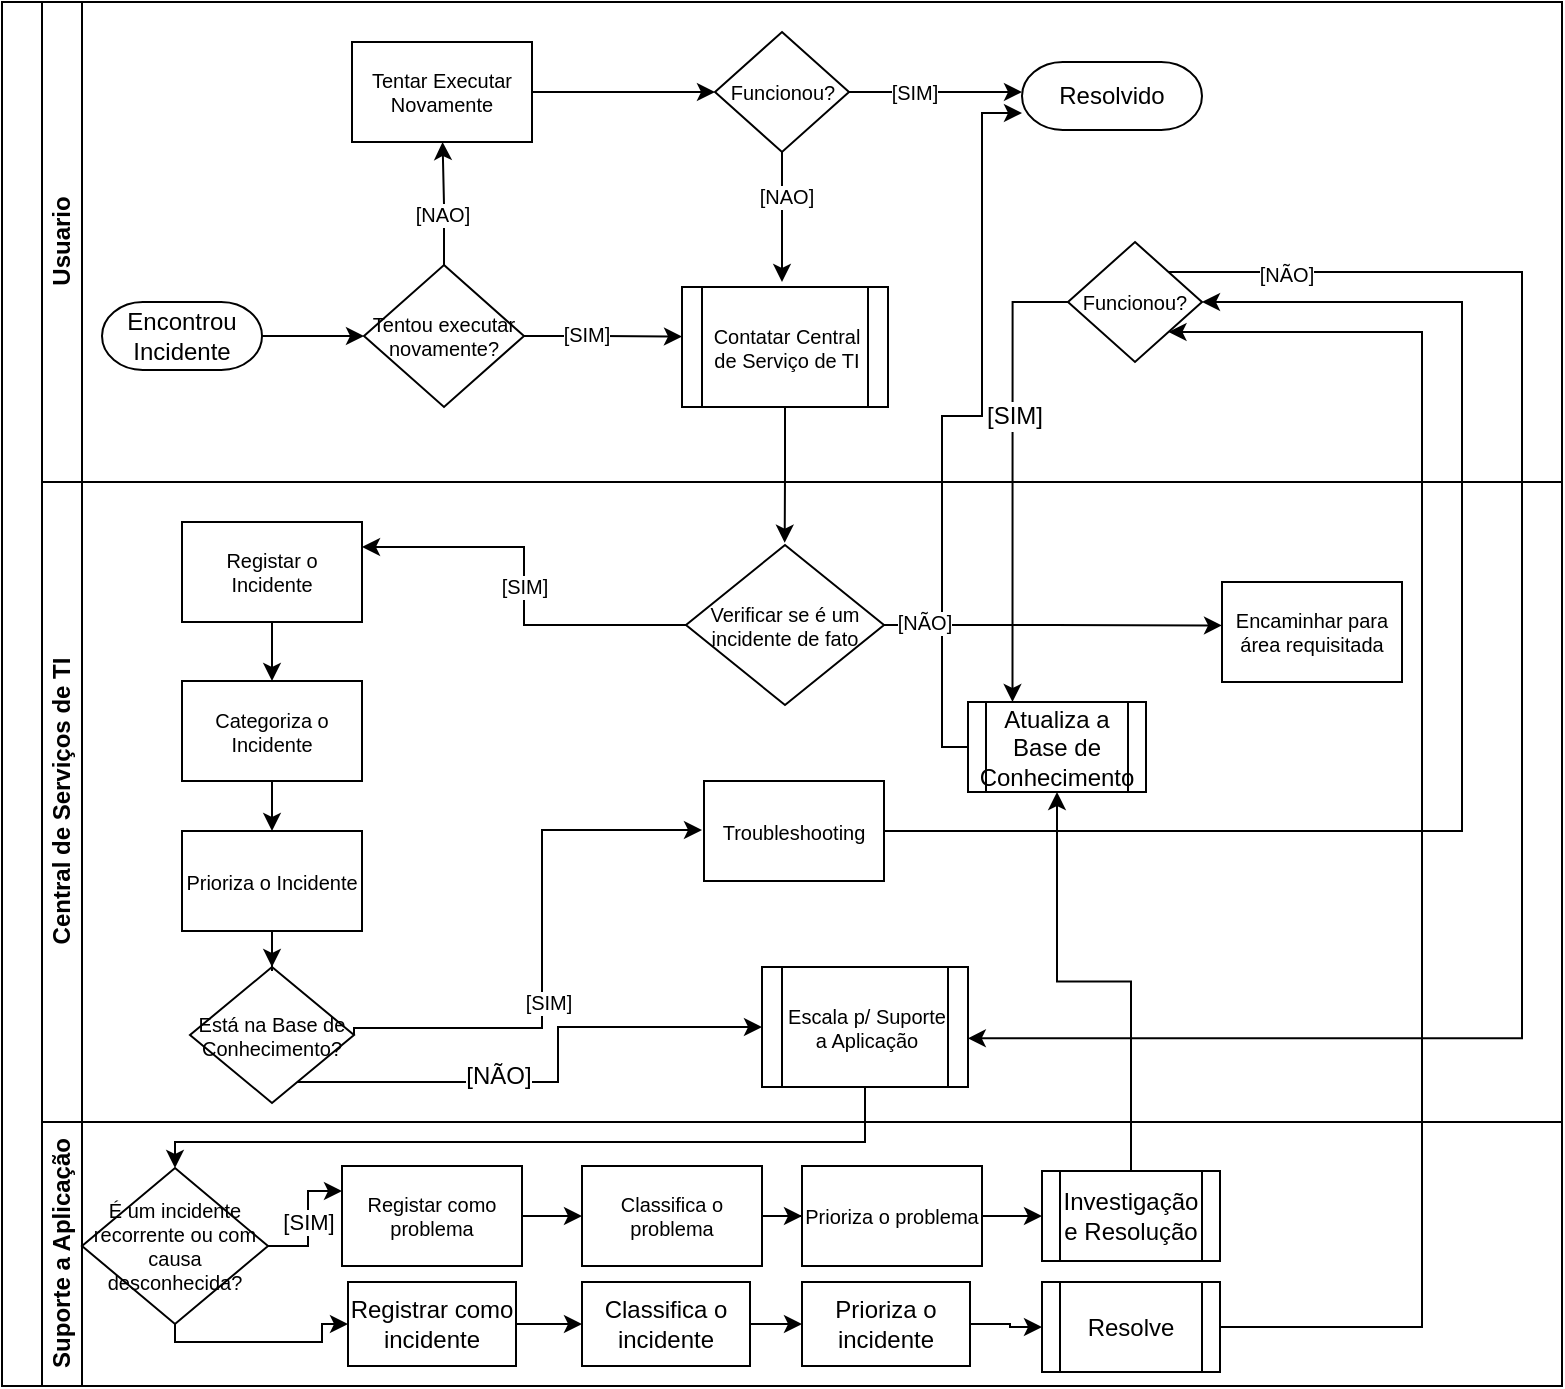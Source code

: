 <mxfile version="12.2.2" type="device" pages="1"><diagram id="Ce8E0mZZXTNe7yo7RrOH" name="Page-1"><mxGraphModel dx="854" dy="429" grid="1" gridSize="10" guides="1" tooltips="1" connect="1" arrows="1" fold="1" page="1" pageScale="1" pageWidth="827" pageHeight="1169" math="0" shadow="0"><root><mxCell id="0"/><mxCell id="1" parent="0"/><mxCell id="XzUxgBfm_S8SLnj7A9nX-6" value="" style="swimlane;html=1;childLayout=stackLayout;resizeParent=1;resizeParentMax=0;horizontal=0;startSize=20;horizontalStack=0;fontSize=11;" parent="1" vertex="1"><mxGeometry x="30" y="130" width="780" height="692" as="geometry"><mxRectangle x="23" y="190" width="30" height="50" as="alternateBounds"/></mxGeometry></mxCell><mxCell id="XzUxgBfm_S8SLnj7A9nX-7" value="Usuario" style="swimlane;html=1;startSize=20;horizontal=0;" parent="XzUxgBfm_S8SLnj7A9nX-6" vertex="1"><mxGeometry x="20" width="760" height="240" as="geometry"/></mxCell><mxCell id="XzUxgBfm_S8SLnj7A9nX-24" style="edgeStyle=orthogonalEdgeStyle;rounded=0;orthogonalLoop=1;jettySize=auto;html=1;entryX=0;entryY=0.5;entryDx=0;entryDy=0;" parent="XzUxgBfm_S8SLnj7A9nX-7" source="XzUxgBfm_S8SLnj7A9nX-12" target="XzUxgBfm_S8SLnj7A9nX-21" edge="1"><mxGeometry relative="1" as="geometry"/></mxCell><mxCell id="XzUxgBfm_S8SLnj7A9nX-12" value="Encontrou Incidente" style="rounded=1;whiteSpace=wrap;html=1;strokeWidth=1;arcSize=60;" parent="XzUxgBfm_S8SLnj7A9nX-7" vertex="1"><mxGeometry x="30" y="150" width="80" height="34" as="geometry"/></mxCell><mxCell id="XzUxgBfm_S8SLnj7A9nX-21" value="Tentou executar novamente?" style="rhombus;whiteSpace=wrap;html=1;strokeWidth=1;fontSize=10;" parent="XzUxgBfm_S8SLnj7A9nX-7" vertex="1"><mxGeometry x="161" y="131.5" width="80" height="71" as="geometry"/></mxCell><mxCell id="XzUxgBfm_S8SLnj7A9nX-41" style="edgeStyle=orthogonalEdgeStyle;rounded=0;orthogonalLoop=1;jettySize=auto;html=1;exitX=0.5;exitY=1;exitDx=0;exitDy=0;fontSize=10;" parent="XzUxgBfm_S8SLnj7A9nX-7" source="XzUxgBfm_S8SLnj7A9nX-35" edge="1"><mxGeometry relative="1" as="geometry"><mxPoint x="370" y="140" as="targetPoint"/></mxGeometry></mxCell><mxCell id="XzUxgBfm_S8SLnj7A9nX-42" value="[NAO]" style="text;html=1;resizable=0;points=[];align=center;verticalAlign=middle;labelBackgroundColor=#ffffff;fontSize=10;" parent="XzUxgBfm_S8SLnj7A9nX-41" vertex="1" connectable="0"><mxGeometry x="-0.338" y="2" relative="1" as="geometry"><mxPoint as="offset"/></mxGeometry></mxCell><mxCell id="XzUxgBfm_S8SLnj7A9nX-35" value="Funcionou?" style="rhombus;whiteSpace=wrap;html=1;strokeWidth=1;fontSize=10;" parent="XzUxgBfm_S8SLnj7A9nX-7" vertex="1"><mxGeometry x="336.5" y="15" width="67" height="60" as="geometry"/></mxCell><mxCell id="XzUxgBfm_S8SLnj7A9nX-38" value="Resolvido" style="rounded=1;whiteSpace=wrap;html=1;strokeWidth=1;arcSize=60;" parent="XzUxgBfm_S8SLnj7A9nX-7" vertex="1"><mxGeometry x="490" y="30" width="90" height="34" as="geometry"/></mxCell><mxCell id="XzUxgBfm_S8SLnj7A9nX-61" style="edgeStyle=orthogonalEdgeStyle;rounded=0;orthogonalLoop=1;jettySize=auto;html=1;exitX=1;exitY=0.5;exitDx=0;exitDy=0;entryX=0;entryY=0.5;entryDx=0;entryDy=0;fontSize=10;" parent="XzUxgBfm_S8SLnj7A9nX-7" source="XzUxgBfm_S8SLnj7A9nX-55" target="XzUxgBfm_S8SLnj7A9nX-35" edge="1"><mxGeometry relative="1" as="geometry"/></mxCell><mxCell id="XzUxgBfm_S8SLnj7A9nX-55" value="Tentar Executar Novamente" style="rounded=0;whiteSpace=wrap;html=1;strokeWidth=1;fontSize=10;" parent="XzUxgBfm_S8SLnj7A9nX-7" vertex="1"><mxGeometry x="155" y="20" width="90" height="50" as="geometry"/></mxCell><mxCell id="XzUxgBfm_S8SLnj7A9nX-57" value="Contatar Central de Serviço de TI" style="shape=process;whiteSpace=wrap;html=1;backgroundOutline=1;strokeWidth=1;fontSize=10;" parent="XzUxgBfm_S8SLnj7A9nX-7" vertex="1"><mxGeometry x="320" y="142.5" width="103" height="60" as="geometry"/></mxCell><mxCell id="XzUxgBfm_S8SLnj7A9nX-84" value="Funcionou?" style="rhombus;whiteSpace=wrap;html=1;strokeWidth=1;fontSize=10;" parent="XzUxgBfm_S8SLnj7A9nX-7" vertex="1"><mxGeometry x="513" y="120" width="67" height="60" as="geometry"/></mxCell><mxCell id="XzUxgBfm_S8SLnj7A9nX-8" value="Central de Serviços de TI" style="swimlane;html=1;startSize=20;horizontal=0;" parent="XzUxgBfm_S8SLnj7A9nX-6" vertex="1"><mxGeometry x="20" y="240" width="760" height="320" as="geometry"/></mxCell><mxCell id="XzUxgBfm_S8SLnj7A9nX-65" value="Verificar se é um incidente de fato" style="rhombus;whiteSpace=wrap;html=1;strokeWidth=1;fontSize=10;" parent="XzUxgBfm_S8SLnj7A9nX-8" vertex="1"><mxGeometry x="322" y="31.5" width="99" height="80" as="geometry"/></mxCell><mxCell id="XzUxgBfm_S8SLnj7A9nX-69" value="Encaminhar para área requisitada" style="rounded=0;whiteSpace=wrap;html=1;strokeWidth=1;fontSize=10;" parent="XzUxgBfm_S8SLnj7A9nX-8" vertex="1"><mxGeometry x="590" y="50" width="90" height="50" as="geometry"/></mxCell><mxCell id="zDZq0xDcsWT5s_7lrcZi-6" style="edgeStyle=orthogonalEdgeStyle;rounded=0;orthogonalLoop=1;jettySize=auto;html=1;" edge="1" parent="XzUxgBfm_S8SLnj7A9nX-8" source="XzUxgBfm_S8SLnj7A9nX-72" target="zDZq0xDcsWT5s_7lrcZi-3"><mxGeometry relative="1" as="geometry"/></mxCell><mxCell id="XzUxgBfm_S8SLnj7A9nX-72" value="Registar o Incidente" style="rounded=0;whiteSpace=wrap;html=1;strokeWidth=1;fontSize=10;" parent="XzUxgBfm_S8SLnj7A9nX-8" vertex="1"><mxGeometry x="70" y="20" width="90" height="50" as="geometry"/></mxCell><mxCell id="zDZq0xDcsWT5s_7lrcZi-10" style="edgeStyle=orthogonalEdgeStyle;rounded=0;orthogonalLoop=1;jettySize=auto;html=1;exitX=0.5;exitY=1;exitDx=0;exitDy=0;entryX=0;entryY=0.5;entryDx=0;entryDy=0;" edge="1" parent="XzUxgBfm_S8SLnj7A9nX-8" source="XzUxgBfm_S8SLnj7A9nX-74" target="XzUxgBfm_S8SLnj7A9nX-81"><mxGeometry relative="1" as="geometry"><Array as="points"><mxPoint x="115" y="300"/><mxPoint x="258" y="300"/><mxPoint x="258" y="273"/></Array></mxGeometry></mxCell><mxCell id="zDZq0xDcsWT5s_7lrcZi-11" value="[NÃO]" style="text;html=1;resizable=0;points=[];align=center;verticalAlign=middle;labelBackgroundColor=#ffffff;" vertex="1" connectable="0" parent="zDZq0xDcsWT5s_7lrcZi-10"><mxGeometry x="-0.131" y="3" relative="1" as="geometry"><mxPoint as="offset"/></mxGeometry></mxCell><mxCell id="XzUxgBfm_S8SLnj7A9nX-74" value="Está na Base de Conhecimento?" style="rhombus;whiteSpace=wrap;html=1;strokeWidth=1;fontSize=10;" parent="XzUxgBfm_S8SLnj7A9nX-8" vertex="1"><mxGeometry x="74" y="242.5" width="82" height="68" as="geometry"/></mxCell><mxCell id="XzUxgBfm_S8SLnj7A9nX-78" value="Troubleshooting" style="rounded=0;whiteSpace=wrap;html=1;strokeWidth=1;fontSize=10;" parent="XzUxgBfm_S8SLnj7A9nX-8" vertex="1"><mxGeometry x="331" y="149.5" width="90" height="50" as="geometry"/></mxCell><mxCell id="XzUxgBfm_S8SLnj7A9nX-81" value="Escala p/ Suporte a Aplicação" style="shape=process;whiteSpace=wrap;html=1;backgroundOutline=1;strokeWidth=1;fontSize=10;" parent="XzUxgBfm_S8SLnj7A9nX-8" vertex="1"><mxGeometry x="360" y="242.5" width="103" height="60" as="geometry"/></mxCell><mxCell id="zDZq0xDcsWT5s_7lrcZi-9" style="edgeStyle=orthogonalEdgeStyle;rounded=0;orthogonalLoop=1;jettySize=auto;html=1;entryX=0.5;entryY=0;entryDx=0;entryDy=0;" edge="1" parent="XzUxgBfm_S8SLnj7A9nX-8" source="zDZq0xDcsWT5s_7lrcZi-3" target="zDZq0xDcsWT5s_7lrcZi-4"><mxGeometry relative="1" as="geometry"/></mxCell><mxCell id="zDZq0xDcsWT5s_7lrcZi-3" value="Categoriza o Incidente" style="rounded=0;whiteSpace=wrap;html=1;strokeWidth=1;fontSize=10;" vertex="1" parent="XzUxgBfm_S8SLnj7A9nX-8"><mxGeometry x="70" y="99.5" width="90" height="50" as="geometry"/></mxCell><mxCell id="XzUxgBfm_S8SLnj7A9nX-70" value="[SIM]" style="edgeStyle=orthogonalEdgeStyle;rounded=0;orthogonalLoop=1;jettySize=auto;html=1;fontSize=10;entryX=1;entryY=0.25;entryDx=0;entryDy=0;" parent="XzUxgBfm_S8SLnj7A9nX-8" source="XzUxgBfm_S8SLnj7A9nX-65" edge="1" target="XzUxgBfm_S8SLnj7A9nX-72"><mxGeometry relative="1" as="geometry"><mxPoint x="180" y="71.5" as="targetPoint"/></mxGeometry></mxCell><mxCell id="zDZq0xDcsWT5s_7lrcZi-5" style="edgeStyle=orthogonalEdgeStyle;rounded=0;orthogonalLoop=1;jettySize=auto;html=1;exitX=0.5;exitY=1;exitDx=0;exitDy=0;" edge="1" parent="XzUxgBfm_S8SLnj7A9nX-8" source="zDZq0xDcsWT5s_7lrcZi-4" target="XzUxgBfm_S8SLnj7A9nX-74"><mxGeometry relative="1" as="geometry"/></mxCell><mxCell id="zDZq0xDcsWT5s_7lrcZi-4" value="Prioriza o Incidente" style="rounded=0;whiteSpace=wrap;html=1;strokeWidth=1;fontSize=10;" vertex="1" parent="XzUxgBfm_S8SLnj7A9nX-8"><mxGeometry x="70" y="174.5" width="90" height="50" as="geometry"/></mxCell><mxCell id="zDZq0xDcsWT5s_7lrcZi-13" value="Atualiza a Base de Conhecimento" style="shape=process;whiteSpace=wrap;html=1;backgroundOutline=1;" vertex="1" parent="XzUxgBfm_S8SLnj7A9nX-8"><mxGeometry x="463" y="110" width="89" height="45" as="geometry"/></mxCell><mxCell id="XzUxgBfm_S8SLnj7A9nX-60" style="edgeStyle=orthogonalEdgeStyle;rounded=0;orthogonalLoop=1;jettySize=auto;html=1;exitX=0.5;exitY=1;exitDx=0;exitDy=0;entryX=0.5;entryY=0;entryDx=0;entryDy=0;fontSize=10;" parent="XzUxgBfm_S8SLnj7A9nX-6" source="XzUxgBfm_S8SLnj7A9nX-57" edge="1"><mxGeometry relative="1" as="geometry"><mxPoint x="391.345" y="270.345" as="targetPoint"/></mxGeometry></mxCell><mxCell id="XzUxgBfm_S8SLnj7A9nX-83" style="edgeStyle=orthogonalEdgeStyle;rounded=0;orthogonalLoop=1;jettySize=auto;html=1;exitX=1;exitY=0.5;exitDx=0;exitDy=0;fontSize=10;entryX=1;entryY=0.5;entryDx=0;entryDy=0;" parent="XzUxgBfm_S8SLnj7A9nX-6" source="XzUxgBfm_S8SLnj7A9nX-78" target="XzUxgBfm_S8SLnj7A9nX-84" edge="1"><mxGeometry relative="1" as="geometry"><mxPoint x="640" y="120" as="targetPoint"/><Array as="points"><mxPoint x="730" y="414"/><mxPoint x="730" y="150"/></Array></mxGeometry></mxCell><mxCell id="XzUxgBfm_S8SLnj7A9nX-88" style="edgeStyle=orthogonalEdgeStyle;rounded=0;orthogonalLoop=1;jettySize=auto;html=1;exitX=1;exitY=0;exitDx=0;exitDy=0;entryX=0.999;entryY=0.594;entryDx=0;entryDy=0;entryPerimeter=0;fontSize=10;" parent="XzUxgBfm_S8SLnj7A9nX-6" source="XzUxgBfm_S8SLnj7A9nX-84" target="XzUxgBfm_S8SLnj7A9nX-81" edge="1"><mxGeometry relative="1" as="geometry"><Array as="points"><mxPoint x="760" y="135"/><mxPoint x="760" y="518"/></Array></mxGeometry></mxCell><mxCell id="XzUxgBfm_S8SLnj7A9nX-89" value="[NÃO]" style="text;html=1;resizable=0;points=[];align=center;verticalAlign=middle;labelBackgroundColor=#ffffff;fontSize=10;" parent="XzUxgBfm_S8SLnj7A9nX-88" vertex="1" connectable="0"><mxGeometry x="-0.86" y="-1" relative="1" as="geometry"><mxPoint as="offset"/></mxGeometry></mxCell><mxCell id="zDZq0xDcsWT5s_7lrcZi-14" style="edgeStyle=orthogonalEdgeStyle;rounded=0;orthogonalLoop=1;jettySize=auto;html=1;entryX=0.25;entryY=0;entryDx=0;entryDy=0;" edge="1" parent="XzUxgBfm_S8SLnj7A9nX-6" source="XzUxgBfm_S8SLnj7A9nX-84" target="zDZq0xDcsWT5s_7lrcZi-13"><mxGeometry relative="1" as="geometry"><Array as="points"><mxPoint x="505" y="150"/></Array></mxGeometry></mxCell><mxCell id="zDZq0xDcsWT5s_7lrcZi-15" value="[SIM]" style="text;html=1;resizable=0;points=[];align=center;verticalAlign=middle;labelBackgroundColor=#ffffff;" vertex="1" connectable="0" parent="zDZq0xDcsWT5s_7lrcZi-14"><mxGeometry x="-0.263" relative="1" as="geometry"><mxPoint as="offset"/></mxGeometry></mxCell><mxCell id="zDZq0xDcsWT5s_7lrcZi-16" style="edgeStyle=orthogonalEdgeStyle;rounded=0;orthogonalLoop=1;jettySize=auto;html=1;entryX=0;entryY=0.75;entryDx=0;entryDy=0;" edge="1" parent="XzUxgBfm_S8SLnj7A9nX-6" source="zDZq0xDcsWT5s_7lrcZi-13" target="XzUxgBfm_S8SLnj7A9nX-38"><mxGeometry relative="1" as="geometry"><Array as="points"><mxPoint x="470" y="373"/><mxPoint x="470" y="207"/><mxPoint x="490" y="207"/><mxPoint x="490" y="56"/></Array></mxGeometry></mxCell><mxCell id="zDZq0xDcsWT5s_7lrcZi-24" style="edgeStyle=orthogonalEdgeStyle;rounded=0;orthogonalLoop=1;jettySize=auto;html=1;entryX=0.5;entryY=0;entryDx=0;entryDy=0;" edge="1" parent="XzUxgBfm_S8SLnj7A9nX-6" source="XzUxgBfm_S8SLnj7A9nX-81" target="zDZq0xDcsWT5s_7lrcZi-22"><mxGeometry relative="1" as="geometry"><Array as="points"><mxPoint x="432" y="570"/><mxPoint x="87" y="570"/></Array></mxGeometry></mxCell><mxCell id="zDZq0xDcsWT5s_7lrcZi-31" style="edgeStyle=orthogonalEdgeStyle;rounded=0;orthogonalLoop=1;jettySize=auto;html=1;entryX=0.5;entryY=1;entryDx=0;entryDy=0;" edge="1" parent="XzUxgBfm_S8SLnj7A9nX-6" source="zDZq0xDcsWT5s_7lrcZi-30" target="zDZq0xDcsWT5s_7lrcZi-13"><mxGeometry relative="1" as="geometry"/></mxCell><mxCell id="XzUxgBfm_S8SLnj7A9nX-9" value="Suporte a Aplicação" style="swimlane;html=1;startSize=20;horizontal=0;" parent="XzUxgBfm_S8SLnj7A9nX-6" vertex="1"><mxGeometry x="20" y="560" width="760" height="132" as="geometry"/></mxCell><mxCell id="zDZq0xDcsWT5s_7lrcZi-32" value="[SIM]" style="edgeStyle=orthogonalEdgeStyle;rounded=0;orthogonalLoop=1;jettySize=auto;html=1;entryX=0;entryY=0.25;entryDx=0;entryDy=0;" edge="1" parent="XzUxgBfm_S8SLnj7A9nX-9" source="zDZq0xDcsWT5s_7lrcZi-22" target="zDZq0xDcsWT5s_7lrcZi-25"><mxGeometry relative="1" as="geometry"><Array as="points"><mxPoint x="133" y="62"/><mxPoint x="133" y="35"/></Array></mxGeometry></mxCell><mxCell id="zDZq0xDcsWT5s_7lrcZi-44" style="edgeStyle=orthogonalEdgeStyle;rounded=0;orthogonalLoop=1;jettySize=auto;html=1;entryX=0;entryY=0.5;entryDx=0;entryDy=0;" edge="1" parent="XzUxgBfm_S8SLnj7A9nX-9" source="zDZq0xDcsWT5s_7lrcZi-22" target="zDZq0xDcsWT5s_7lrcZi-43"><mxGeometry relative="1" as="geometry"><Array as="points"><mxPoint x="67" y="110"/><mxPoint x="140" y="110"/><mxPoint x="140" y="101"/></Array></mxGeometry></mxCell><mxCell id="zDZq0xDcsWT5s_7lrcZi-22" value="É um incidente recorrente ou com causa desconhecida?" style="rhombus;whiteSpace=wrap;html=1;strokeWidth=1;fontSize=10;" vertex="1" parent="XzUxgBfm_S8SLnj7A9nX-9"><mxGeometry x="20" y="23" width="93" height="78" as="geometry"/></mxCell><mxCell id="zDZq0xDcsWT5s_7lrcZi-37" style="edgeStyle=orthogonalEdgeStyle;rounded=0;orthogonalLoop=1;jettySize=auto;html=1;entryX=0;entryY=0.5;entryDx=0;entryDy=0;" edge="1" parent="XzUxgBfm_S8SLnj7A9nX-9" source="zDZq0xDcsWT5s_7lrcZi-25" target="zDZq0xDcsWT5s_7lrcZi-26"><mxGeometry relative="1" as="geometry"/></mxCell><mxCell id="zDZq0xDcsWT5s_7lrcZi-25" value="Registar como problema" style="rounded=0;whiteSpace=wrap;html=1;strokeWidth=1;fontSize=10;" vertex="1" parent="XzUxgBfm_S8SLnj7A9nX-9"><mxGeometry x="150" y="22" width="90" height="50" as="geometry"/></mxCell><mxCell id="zDZq0xDcsWT5s_7lrcZi-38" style="edgeStyle=orthogonalEdgeStyle;rounded=0;orthogonalLoop=1;jettySize=auto;html=1;entryX=0;entryY=0.5;entryDx=0;entryDy=0;" edge="1" parent="XzUxgBfm_S8SLnj7A9nX-9" source="zDZq0xDcsWT5s_7lrcZi-26" target="zDZq0xDcsWT5s_7lrcZi-27"><mxGeometry relative="1" as="geometry"/></mxCell><mxCell id="zDZq0xDcsWT5s_7lrcZi-26" value="Classifica o problema" style="rounded=0;whiteSpace=wrap;html=1;strokeWidth=1;fontSize=10;" vertex="1" parent="XzUxgBfm_S8SLnj7A9nX-9"><mxGeometry x="270" y="22" width="90" height="50" as="geometry"/></mxCell><mxCell id="zDZq0xDcsWT5s_7lrcZi-39" style="edgeStyle=orthogonalEdgeStyle;rounded=0;orthogonalLoop=1;jettySize=auto;html=1;entryX=0;entryY=0.5;entryDx=0;entryDy=0;" edge="1" parent="XzUxgBfm_S8SLnj7A9nX-9" source="zDZq0xDcsWT5s_7lrcZi-27" target="zDZq0xDcsWT5s_7lrcZi-30"><mxGeometry relative="1" as="geometry"/></mxCell><mxCell id="zDZq0xDcsWT5s_7lrcZi-27" value="Prioriza o problema" style="rounded=0;whiteSpace=wrap;html=1;strokeWidth=1;fontSize=10;" vertex="1" parent="XzUxgBfm_S8SLnj7A9nX-9"><mxGeometry x="380" y="22" width="90" height="50" as="geometry"/></mxCell><mxCell id="zDZq0xDcsWT5s_7lrcZi-30" value="Investigação e Resolução" style="shape=process;whiteSpace=wrap;html=1;backgroundOutline=1;" vertex="1" parent="XzUxgBfm_S8SLnj7A9nX-9"><mxGeometry x="500" y="24.5" width="89" height="45" as="geometry"/></mxCell><mxCell id="zDZq0xDcsWT5s_7lrcZi-48" style="edgeStyle=orthogonalEdgeStyle;rounded=0;orthogonalLoop=1;jettySize=auto;html=1;entryX=0;entryY=0.5;entryDx=0;entryDy=0;" edge="1" parent="XzUxgBfm_S8SLnj7A9nX-9" source="zDZq0xDcsWT5s_7lrcZi-43" target="zDZq0xDcsWT5s_7lrcZi-45"><mxGeometry relative="1" as="geometry"/></mxCell><mxCell id="zDZq0xDcsWT5s_7lrcZi-43" value="Registrar como incidente" style="rounded=0;whiteSpace=wrap;html=1;" vertex="1" parent="XzUxgBfm_S8SLnj7A9nX-9"><mxGeometry x="153" y="80" width="84" height="42" as="geometry"/></mxCell><mxCell id="zDZq0xDcsWT5s_7lrcZi-49" style="edgeStyle=orthogonalEdgeStyle;rounded=0;orthogonalLoop=1;jettySize=auto;html=1;entryX=0;entryY=0.5;entryDx=0;entryDy=0;" edge="1" parent="XzUxgBfm_S8SLnj7A9nX-9" source="zDZq0xDcsWT5s_7lrcZi-45" target="zDZq0xDcsWT5s_7lrcZi-46"><mxGeometry relative="1" as="geometry"/></mxCell><mxCell id="zDZq0xDcsWT5s_7lrcZi-45" value="Classifica o incidente" style="rounded=0;whiteSpace=wrap;html=1;" vertex="1" parent="XzUxgBfm_S8SLnj7A9nX-9"><mxGeometry x="270" y="80" width="84" height="42" as="geometry"/></mxCell><mxCell id="zDZq0xDcsWT5s_7lrcZi-52" style="edgeStyle=orthogonalEdgeStyle;rounded=0;orthogonalLoop=1;jettySize=auto;html=1;entryX=0;entryY=0.5;entryDx=0;entryDy=0;" edge="1" parent="XzUxgBfm_S8SLnj7A9nX-9" source="zDZq0xDcsWT5s_7lrcZi-46" target="zDZq0xDcsWT5s_7lrcZi-47"><mxGeometry relative="1" as="geometry"/></mxCell><mxCell id="zDZq0xDcsWT5s_7lrcZi-46" value="Prioriza o incidente" style="rounded=0;whiteSpace=wrap;html=1;" vertex="1" parent="XzUxgBfm_S8SLnj7A9nX-9"><mxGeometry x="380" y="80" width="84" height="42" as="geometry"/></mxCell><mxCell id="zDZq0xDcsWT5s_7lrcZi-47" value="Resolve" style="shape=process;whiteSpace=wrap;html=1;backgroundOutline=1;" vertex="1" parent="XzUxgBfm_S8SLnj7A9nX-9"><mxGeometry x="500" y="80" width="89" height="45" as="geometry"/></mxCell><mxCell id="zDZq0xDcsWT5s_7lrcZi-53" style="edgeStyle=orthogonalEdgeStyle;rounded=0;orthogonalLoop=1;jettySize=auto;html=1;entryX=1;entryY=1;entryDx=0;entryDy=0;" edge="1" parent="XzUxgBfm_S8SLnj7A9nX-6" source="zDZq0xDcsWT5s_7lrcZi-47" target="XzUxgBfm_S8SLnj7A9nX-84"><mxGeometry relative="1" as="geometry"><Array as="points"><mxPoint x="710" y="663"/><mxPoint x="710" y="165"/></Array></mxGeometry></mxCell><mxCell id="XzUxgBfm_S8SLnj7A9nX-28" style="edgeStyle=orthogonalEdgeStyle;rounded=0;orthogonalLoop=1;jettySize=auto;html=1;exitX=0.5;exitY=0;exitDx=0;exitDy=0;fontSize=10;" parent="1" source="XzUxgBfm_S8SLnj7A9nX-21" edge="1"><mxGeometry relative="1" as="geometry"><mxPoint x="250.286" y="200" as="targetPoint"/></mxGeometry></mxCell><mxCell id="XzUxgBfm_S8SLnj7A9nX-31" value="[NAO]" style="text;html=1;resizable=0;points=[];align=center;verticalAlign=middle;labelBackgroundColor=#ffffff;fontSize=10;" parent="XzUxgBfm_S8SLnj7A9nX-28" vertex="1" connectable="0"><mxGeometry x="-0.179" y="1" relative="1" as="geometry"><mxPoint as="offset"/></mxGeometry></mxCell><mxCell id="XzUxgBfm_S8SLnj7A9nX-29" style="edgeStyle=orthogonalEdgeStyle;rounded=0;orthogonalLoop=1;jettySize=auto;html=1;exitX=1;exitY=0.5;exitDx=0;exitDy=0;fontSize=10;" parent="1" source="XzUxgBfm_S8SLnj7A9nX-21" edge="1"><mxGeometry relative="1" as="geometry"><mxPoint x="370" y="297.286" as="targetPoint"/></mxGeometry></mxCell><mxCell id="XzUxgBfm_S8SLnj7A9nX-30" value="[SIM]" style="text;html=1;resizable=0;points=[];align=center;verticalAlign=middle;labelBackgroundColor=#ffffff;fontSize=10;" parent="XzUxgBfm_S8SLnj7A9nX-29" vertex="1" connectable="0"><mxGeometry x="-0.24" y="1" relative="1" as="geometry"><mxPoint as="offset"/></mxGeometry></mxCell><mxCell id="XzUxgBfm_S8SLnj7A9nX-37" style="edgeStyle=orthogonalEdgeStyle;rounded=0;orthogonalLoop=1;jettySize=auto;html=1;exitX=1;exitY=0.5;exitDx=0;exitDy=0;fontSize=10;" parent="1" source="XzUxgBfm_S8SLnj7A9nX-35" edge="1"><mxGeometry relative="1" as="geometry"><mxPoint x="540" y="175" as="targetPoint"/></mxGeometry></mxCell><mxCell id="XzUxgBfm_S8SLnj7A9nX-43" value="[SIM]" style="text;html=1;resizable=0;points=[];align=center;verticalAlign=middle;labelBackgroundColor=#ffffff;fontSize=10;" parent="XzUxgBfm_S8SLnj7A9nX-37" vertex="1" connectable="0"><mxGeometry x="-0.255" relative="1" as="geometry"><mxPoint as="offset"/></mxGeometry></mxCell><mxCell id="XzUxgBfm_S8SLnj7A9nX-66" style="edgeStyle=orthogonalEdgeStyle;rounded=0;orthogonalLoop=1;jettySize=auto;html=1;exitX=1;exitY=0.5;exitDx=0;exitDy=0;fontSize=10;" parent="1" source="XzUxgBfm_S8SLnj7A9nX-65" edge="1"><mxGeometry relative="1" as="geometry"><mxPoint x="640" y="441.724" as="targetPoint"/></mxGeometry></mxCell><mxCell id="XzUxgBfm_S8SLnj7A9nX-67" value="[NÃO]" style="text;html=1;resizable=0;points=[];align=center;verticalAlign=middle;labelBackgroundColor=#ffffff;fontSize=10;" parent="XzUxgBfm_S8SLnj7A9nX-66" vertex="1" connectable="0"><mxGeometry x="-0.135" y="-1" relative="1" as="geometry"><mxPoint x="-54" y="-3" as="offset"/></mxGeometry></mxCell><mxCell id="XzUxgBfm_S8SLnj7A9nX-76" style="edgeStyle=orthogonalEdgeStyle;rounded=0;orthogonalLoop=1;jettySize=auto;html=1;exitX=1;exitY=0.5;exitDx=0;exitDy=0;fontSize=10;" parent="1" source="XzUxgBfm_S8SLnj7A9nX-74" edge="1"><mxGeometry relative="1" as="geometry"><mxPoint x="380" y="544" as="targetPoint"/><Array as="points"><mxPoint x="300" y="643"/><mxPoint x="300" y="544"/></Array></mxGeometry></mxCell><mxCell id="XzUxgBfm_S8SLnj7A9nX-77" value="[SIM]" style="text;html=1;resizable=0;points=[];align=center;verticalAlign=middle;labelBackgroundColor=#ffffff;fontSize=10;" parent="XzUxgBfm_S8SLnj7A9nX-76" vertex="1" connectable="0"><mxGeometry x="-0.2" y="-3" relative="1" as="geometry"><mxPoint as="offset"/></mxGeometry></mxCell></root></mxGraphModel></diagram></mxfile>
